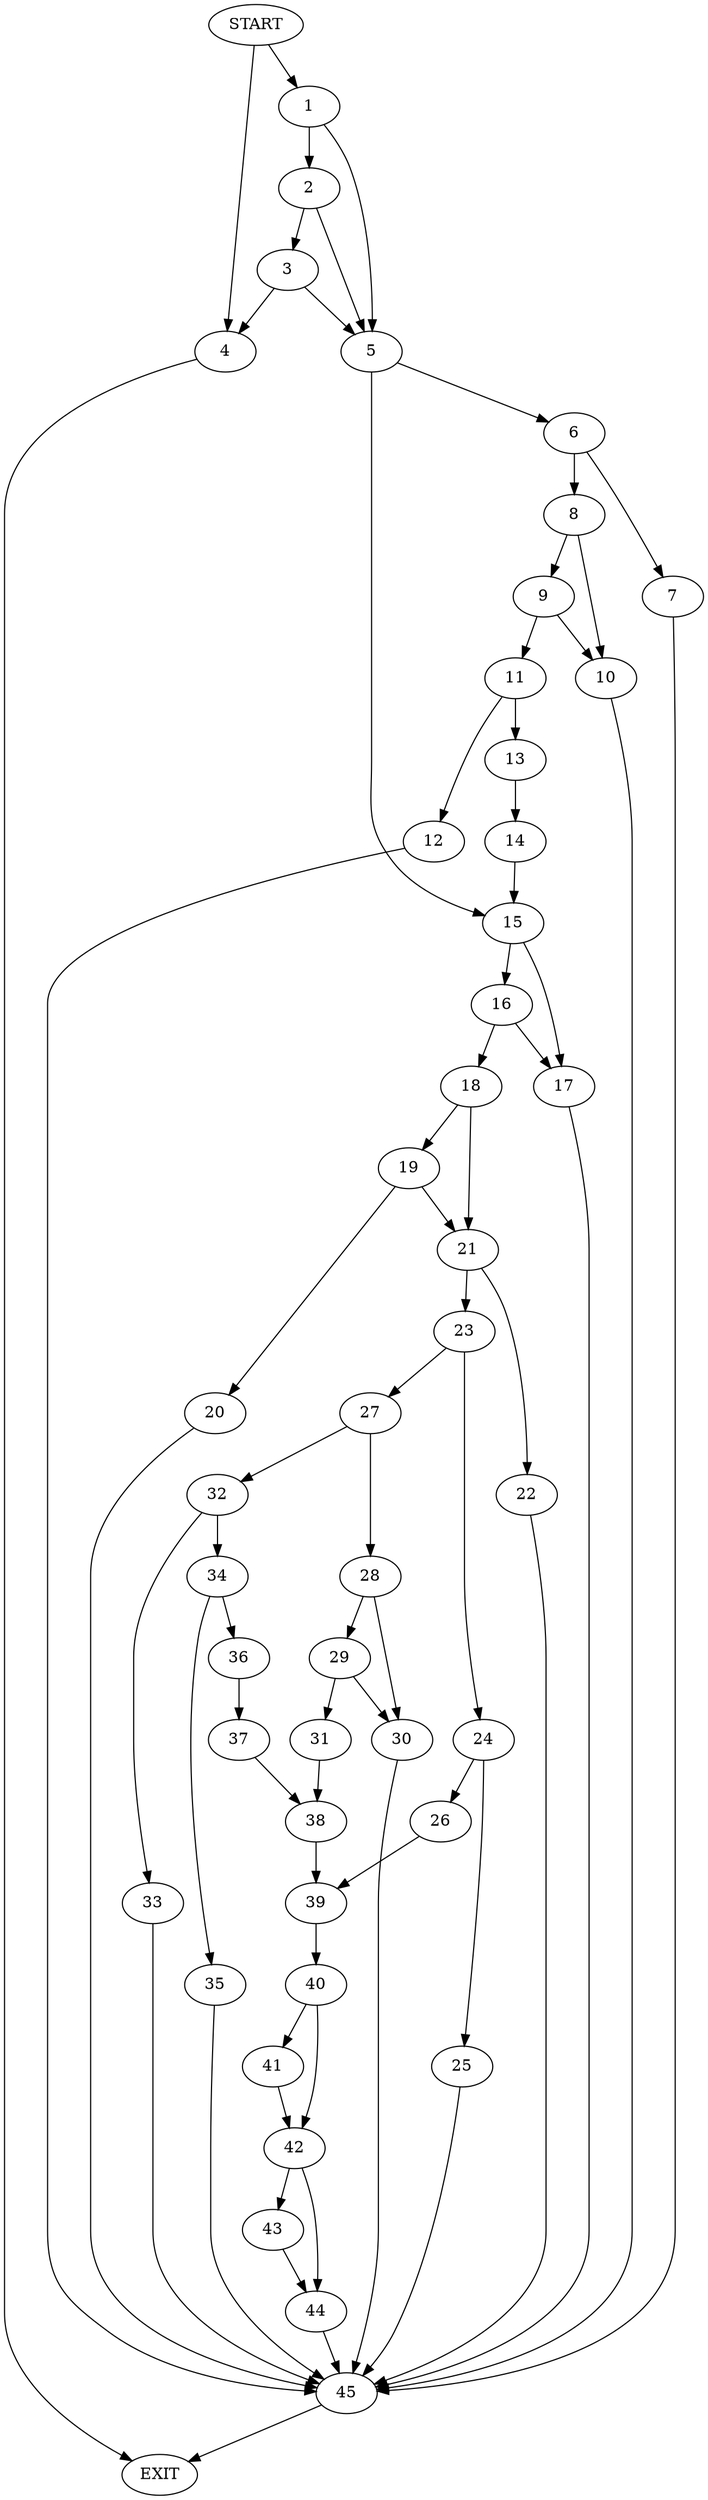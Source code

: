 digraph { 
0 [label="START"];
1;
2;
3;
4;
5;
6;
7;
8;
9;
10;
11;
12;
13;
14;
15;
16;
17;
18;
19;
20;
21;
22;
23;
24;
25;
26;
27;
28;
29;
30;
31;
32;
33;
34;
35;
36;
37;
38;
39;
40;
41;
42;
43;
44;
45;
46[label="EXIT"];
0 -> 1;
0 -> 4;
1 -> 5;
1 -> 2;
2 -> 5;
2 -> 3;
3 -> 5;
3 -> 4;
4 -> 46;
5 -> 6;
5 -> 15;
6 -> 7;
6 -> 8;
7 -> 45;
8 -> 10;
8 -> 9;
9 -> 10;
9 -> 11;
10 -> 45;
11 -> 12;
11 -> 13;
12 -> 45;
13 -> 14;
14 -> 15;
15 -> 16;
15 -> 17;
16 -> 18;
16 -> 17;
17 -> 45;
18 -> 21;
18 -> 19;
19 -> 21;
19 -> 20;
20 -> 45;
21 -> 22;
21 -> 23;
22 -> 45;
23 -> 24;
23 -> 27;
24 -> 26;
24 -> 25;
25 -> 45;
26 -> 39;
27 -> 28;
27 -> 32;
28 -> 30;
28 -> 29;
29 -> 31;
29 -> 30;
30 -> 45;
31 -> 38;
32 -> 34;
32 -> 33;
33 -> 45;
34 -> 36;
34 -> 35;
35 -> 45;
36 -> 37;
37 -> 38;
38 -> 39;
39 -> 40;
40 -> 41;
40 -> 42;
41 -> 42;
42 -> 43;
42 -> 44;
43 -> 44;
44 -> 45;
45 -> 46;
}